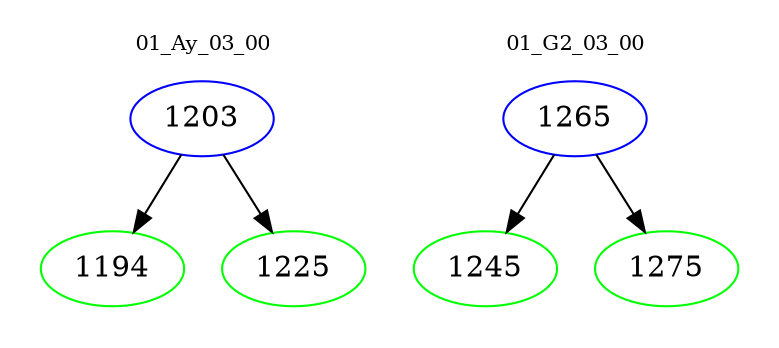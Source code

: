 digraph{
subgraph cluster_0 {
color = white
label = "01_Ay_03_00";
fontsize=10;
T0_1203 [label="1203", color="blue"]
T0_1203 -> T0_1194 [color="black"]
T0_1194 [label="1194", color="green"]
T0_1203 -> T0_1225 [color="black"]
T0_1225 [label="1225", color="green"]
}
subgraph cluster_1 {
color = white
label = "01_G2_03_00";
fontsize=10;
T1_1265 [label="1265", color="blue"]
T1_1265 -> T1_1245 [color="black"]
T1_1245 [label="1245", color="green"]
T1_1265 -> T1_1275 [color="black"]
T1_1275 [label="1275", color="green"]
}
}
